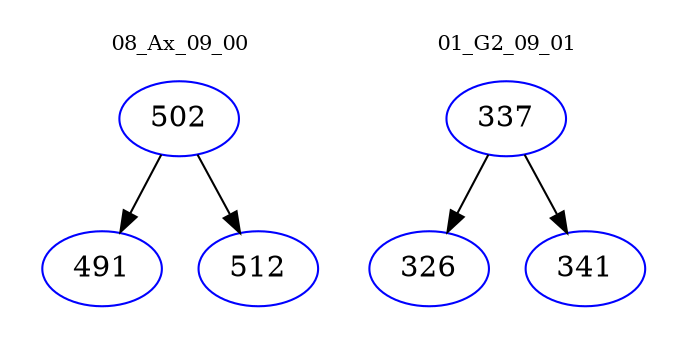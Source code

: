 digraph{
subgraph cluster_0 {
color = white
label = "08_Ax_09_00";
fontsize=10;
T0_502 [label="502", color="blue"]
T0_502 -> T0_491 [color="black"]
T0_491 [label="491", color="blue"]
T0_502 -> T0_512 [color="black"]
T0_512 [label="512", color="blue"]
}
subgraph cluster_1 {
color = white
label = "01_G2_09_01";
fontsize=10;
T1_337 [label="337", color="blue"]
T1_337 -> T1_326 [color="black"]
T1_326 [label="326", color="blue"]
T1_337 -> T1_341 [color="black"]
T1_341 [label="341", color="blue"]
}
}
